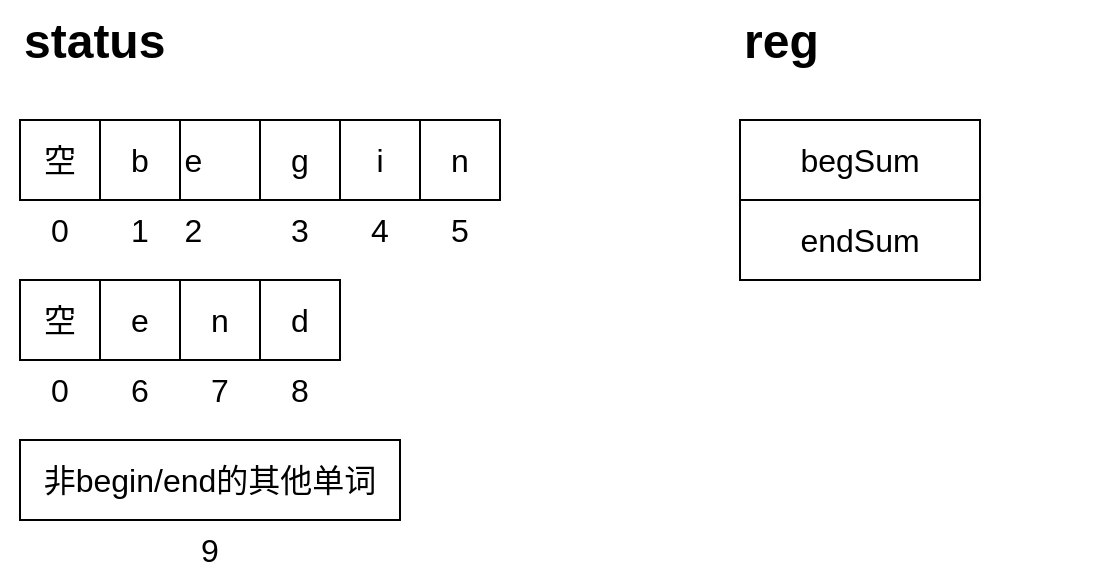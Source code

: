 <mxfile version="24.7.17">
  <diagram name="第 1 页" id="_4UAef0KYBIGE7DEvbMi">
    <mxGraphModel dx="1008" dy="592" grid="1" gridSize="10" guides="1" tooltips="1" connect="1" arrows="1" fold="1" page="1" pageScale="1" pageWidth="827" pageHeight="1169" math="0" shadow="0">
      <root>
        <mxCell id="0" />
        <mxCell id="1" parent="0" />
        <mxCell id="R--Hxb_KtxM9hNmte2iH-2" value="b" style="whiteSpace=wrap;html=1;aspect=fixed;fontSize=16;" vertex="1" parent="1">
          <mxGeometry x="200" y="160" width="40" height="40" as="geometry" />
        </mxCell>
        <mxCell id="R--Hxb_KtxM9hNmte2iH-4" value="e&lt;span style=&quot;white-space: pre;&quot;&gt;&#x9;&lt;/span&gt;" style="whiteSpace=wrap;html=1;aspect=fixed;fontSize=16;" vertex="1" parent="1">
          <mxGeometry x="240" y="160" width="40" height="40" as="geometry" />
        </mxCell>
        <mxCell id="R--Hxb_KtxM9hNmte2iH-5" value="g" style="whiteSpace=wrap;html=1;aspect=fixed;fontSize=16;" vertex="1" parent="1">
          <mxGeometry x="280" y="160" width="40" height="40" as="geometry" />
        </mxCell>
        <mxCell id="R--Hxb_KtxM9hNmte2iH-11" value="i" style="whiteSpace=wrap;html=1;aspect=fixed;fontSize=16;" vertex="1" parent="1">
          <mxGeometry x="320" y="160" width="40" height="40" as="geometry" />
        </mxCell>
        <mxCell id="R--Hxb_KtxM9hNmte2iH-12" value="n" style="whiteSpace=wrap;html=1;aspect=fixed;fontSize=16;" vertex="1" parent="1">
          <mxGeometry x="360" y="160" width="40" height="40" as="geometry" />
        </mxCell>
        <mxCell id="R--Hxb_KtxM9hNmte2iH-13" value="空" style="whiteSpace=wrap;html=1;aspect=fixed;fontSize=16;" vertex="1" parent="1">
          <mxGeometry x="160" y="160" width="40" height="40" as="geometry" />
        </mxCell>
        <mxCell id="R--Hxb_KtxM9hNmte2iH-14" value="e" style="whiteSpace=wrap;html=1;aspect=fixed;fontSize=16;" vertex="1" parent="1">
          <mxGeometry x="200" y="240" width="40" height="40" as="geometry" />
        </mxCell>
        <mxCell id="R--Hxb_KtxM9hNmte2iH-15" value="n" style="whiteSpace=wrap;html=1;aspect=fixed;fontSize=16;" vertex="1" parent="1">
          <mxGeometry x="240" y="240" width="40" height="40" as="geometry" />
        </mxCell>
        <mxCell id="R--Hxb_KtxM9hNmte2iH-16" value="d" style="whiteSpace=wrap;html=1;aspect=fixed;fontSize=16;" vertex="1" parent="1">
          <mxGeometry x="280" y="240" width="40" height="40" as="geometry" />
        </mxCell>
        <mxCell id="R--Hxb_KtxM9hNmte2iH-19" value="空" style="whiteSpace=wrap;html=1;aspect=fixed;fontSize=16;" vertex="1" parent="1">
          <mxGeometry x="160" y="240" width="40" height="40" as="geometry" />
        </mxCell>
        <mxCell id="R--Hxb_KtxM9hNmte2iH-20" value="0" style="text;html=1;align=center;verticalAlign=middle;whiteSpace=wrap;rounded=0;fontSize=16;" vertex="1" parent="1">
          <mxGeometry x="150" y="200" width="60" height="30" as="geometry" />
        </mxCell>
        <mxCell id="R--Hxb_KtxM9hNmte2iH-21" value="1" style="text;html=1;align=center;verticalAlign=middle;whiteSpace=wrap;rounded=0;fontSize=16;" vertex="1" parent="1">
          <mxGeometry x="190" y="200" width="60" height="30" as="geometry" />
        </mxCell>
        <mxCell id="R--Hxb_KtxM9hNmte2iH-22" value="2&lt;span style=&quot;white-space: pre;&quot;&gt;&#x9;&lt;/span&gt;" style="text;html=1;align=center;verticalAlign=middle;whiteSpace=wrap;rounded=0;fontSize=16;" vertex="1" parent="1">
          <mxGeometry x="230" y="200" width="60" height="30" as="geometry" />
        </mxCell>
        <mxCell id="R--Hxb_KtxM9hNmte2iH-23" value="3" style="text;html=1;align=center;verticalAlign=middle;whiteSpace=wrap;rounded=0;fontSize=16;" vertex="1" parent="1">
          <mxGeometry x="270" y="200" width="60" height="30" as="geometry" />
        </mxCell>
        <mxCell id="R--Hxb_KtxM9hNmte2iH-24" value="4" style="text;html=1;align=center;verticalAlign=middle;whiteSpace=wrap;rounded=0;fontSize=16;" vertex="1" parent="1">
          <mxGeometry x="310" y="200" width="60" height="30" as="geometry" />
        </mxCell>
        <mxCell id="R--Hxb_KtxM9hNmte2iH-25" value="5" style="text;html=1;align=center;verticalAlign=middle;whiteSpace=wrap;rounded=0;fontSize=16;" vertex="1" parent="1">
          <mxGeometry x="350" y="200" width="60" height="30" as="geometry" />
        </mxCell>
        <mxCell id="R--Hxb_KtxM9hNmte2iH-26" value="0" style="text;html=1;align=center;verticalAlign=middle;whiteSpace=wrap;rounded=0;fontSize=16;" vertex="1" parent="1">
          <mxGeometry x="150" y="280" width="60" height="30" as="geometry" />
        </mxCell>
        <mxCell id="R--Hxb_KtxM9hNmte2iH-27" value="6" style="text;html=1;align=center;verticalAlign=middle;whiteSpace=wrap;rounded=0;fontSize=16;" vertex="1" parent="1">
          <mxGeometry x="190" y="280" width="60" height="30" as="geometry" />
        </mxCell>
        <mxCell id="R--Hxb_KtxM9hNmte2iH-28" value="7" style="text;html=1;align=center;verticalAlign=middle;whiteSpace=wrap;rounded=0;fontSize=16;" vertex="1" parent="1">
          <mxGeometry x="230" y="280" width="60" height="30" as="geometry" />
        </mxCell>
        <mxCell id="R--Hxb_KtxM9hNmte2iH-29" value="8" style="text;html=1;align=center;verticalAlign=middle;whiteSpace=wrap;rounded=0;fontSize=16;" vertex="1" parent="1">
          <mxGeometry x="270" y="280" width="60" height="30" as="geometry" />
        </mxCell>
        <mxCell id="R--Hxb_KtxM9hNmte2iH-31" value="&lt;span style=&quot;font-size: 16px;&quot;&gt;非begin/end的其他单词&lt;/span&gt;" style="rounded=0;whiteSpace=wrap;html=1;" vertex="1" parent="1">
          <mxGeometry x="160" y="320" width="190" height="40" as="geometry" />
        </mxCell>
        <mxCell id="R--Hxb_KtxM9hNmte2iH-32" value="9" style="text;html=1;align=center;verticalAlign=middle;whiteSpace=wrap;rounded=0;fontSize=16;" vertex="1" parent="1">
          <mxGeometry x="225" y="360" width="60" height="30" as="geometry" />
        </mxCell>
        <mxCell id="R--Hxb_KtxM9hNmte2iH-33" value="&lt;h1 style=&quot;margin-top: 0px;&quot;&gt;status&lt;/h1&gt;&lt;div&gt;&lt;br&gt;&lt;/div&gt;" style="text;html=1;whiteSpace=wrap;overflow=hidden;rounded=0;" vertex="1" parent="1">
          <mxGeometry x="160" y="100" width="180" height="120" as="geometry" />
        </mxCell>
        <mxCell id="R--Hxb_KtxM9hNmte2iH-34" value="&lt;h1 style=&quot;margin-top: 0px;&quot;&gt;reg&lt;/h1&gt;" style="text;html=1;whiteSpace=wrap;overflow=hidden;rounded=0;" vertex="1" parent="1">
          <mxGeometry x="520" y="100" width="180" height="120" as="geometry" />
        </mxCell>
        <mxCell id="R--Hxb_KtxM9hNmte2iH-35" value="begSum" style="rounded=0;whiteSpace=wrap;html=1;fontSize=16;" vertex="1" parent="1">
          <mxGeometry x="520" y="160" width="120" height="40" as="geometry" />
        </mxCell>
        <mxCell id="R--Hxb_KtxM9hNmte2iH-36" value="endSum" style="rounded=0;whiteSpace=wrap;html=1;fontSize=16;" vertex="1" parent="1">
          <mxGeometry x="520" y="200" width="120" height="40" as="geometry" />
        </mxCell>
      </root>
    </mxGraphModel>
  </diagram>
</mxfile>

